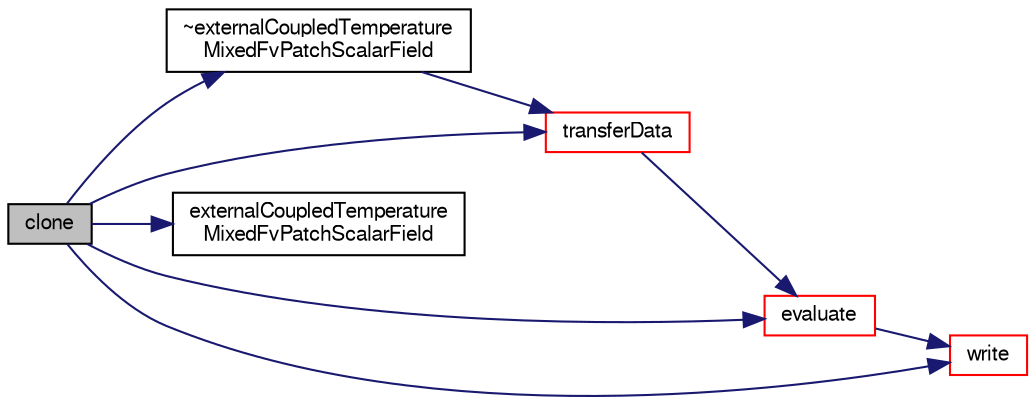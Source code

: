 digraph "clone"
{
  bgcolor="transparent";
  edge [fontname="FreeSans",fontsize="10",labelfontname="FreeSans",labelfontsize="10"];
  node [fontname="FreeSans",fontsize="10",shape=record];
  rankdir="LR";
  Node283 [label="clone",height=0.2,width=0.4,color="black", fillcolor="grey75", style="filled", fontcolor="black"];
  Node283 -> Node284 [color="midnightblue",fontsize="10",style="solid",fontname="FreeSans"];
  Node284 [label="evaluate",height=0.2,width=0.4,color="red",URL="$a30778.html#a3b59c070ab0408e3bbb21927540159f4",tooltip="Evaluate the patch field. "];
  Node284 -> Node286 [color="midnightblue",fontsize="10",style="solid",fontname="FreeSans"];
  Node286 [label="write",height=0.2,width=0.4,color="red",URL="$a30778.html#a293fdfec8bdfbd5c3913ab4c9f3454ff",tooltip="Write. "];
  Node283 -> Node289 [color="midnightblue",fontsize="10",style="solid",fontname="FreeSans"];
  Node289 [label="externalCoupledTemperature\lMixedFvPatchScalarField",height=0.2,width=0.4,color="black",URL="$a30778.html#acad9cba4ce83080c8ca9271997786d00",tooltip="Construct from patch and internal field. "];
  Node283 -> Node290 [color="midnightblue",fontsize="10",style="solid",fontname="FreeSans"];
  Node290 [label="transferData",height=0.2,width=0.4,color="red",URL="$a30778.html#aaead10f96672ca2a1e5c291111cebf1e",tooltip="Transfer data for external source. "];
  Node290 -> Node284 [color="midnightblue",fontsize="10",style="solid",fontname="FreeSans"];
  Node283 -> Node286 [color="midnightblue",fontsize="10",style="solid",fontname="FreeSans"];
  Node283 -> Node411 [color="midnightblue",fontsize="10",style="solid",fontname="FreeSans"];
  Node411 [label="~externalCoupledTemperature\lMixedFvPatchScalarField",height=0.2,width=0.4,color="black",URL="$a30778.html#a73fca7652d76946eab066d2e5857ba6f",tooltip="Destructor. "];
  Node411 -> Node290 [color="midnightblue",fontsize="10",style="solid",fontname="FreeSans"];
}
